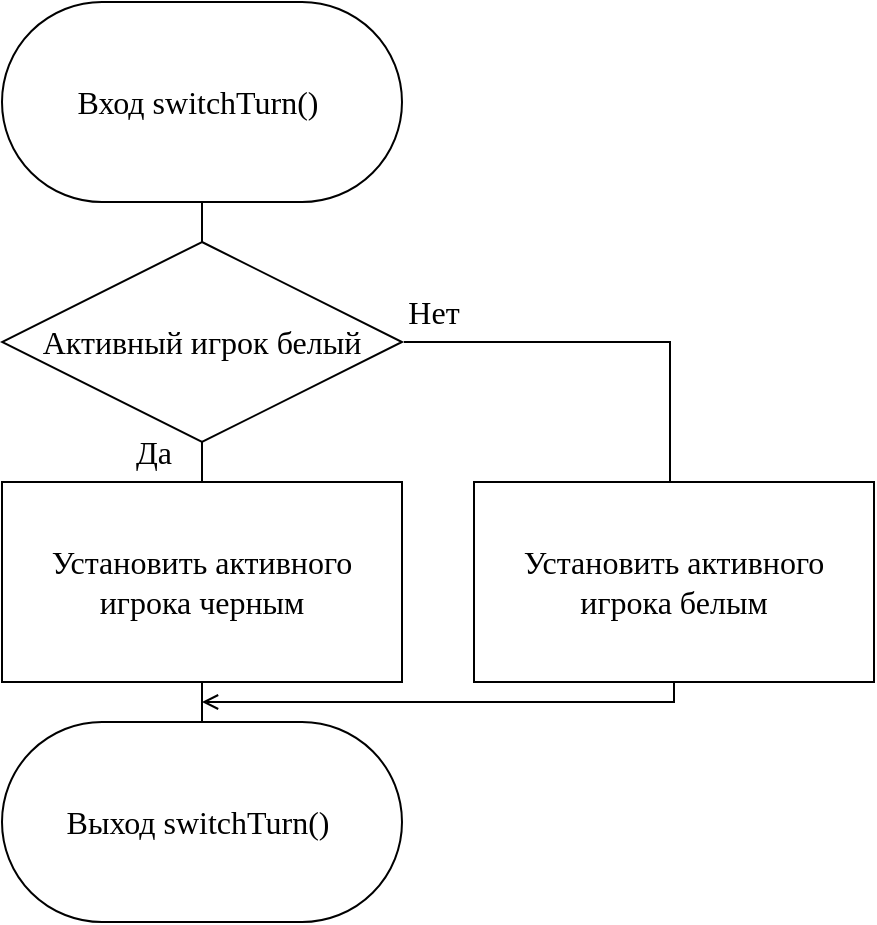 <mxfile version="25.0.2">
  <diagram name="Страница 1" id="LXEKsg3gmIdK38urKFfV">
    <mxGraphModel dx="1434" dy="844" grid="1" gridSize="10" guides="1" tooltips="1" connect="1" arrows="1" fold="1" page="1" pageScale="1" pageWidth="827" pageHeight="1169" math="0" shadow="0">
      <root>
        <mxCell id="0" />
        <mxCell id="1" parent="0" />
        <mxCell id="hPg9xl0dATdkV_yRJ5km-3" style="edgeStyle=orthogonalEdgeStyle;rounded=0;orthogonalLoop=1;jettySize=auto;html=1;exitX=0.5;exitY=1;exitDx=0;exitDy=0;endArrow=none;endFill=0;" parent="1" source="0cwe3M5tGcR-USpYgtYH-3" edge="1">
          <mxGeometry relative="1" as="geometry">
            <mxPoint x="414" y="160" as="targetPoint" />
          </mxGeometry>
        </mxCell>
        <mxCell id="0cwe3M5tGcR-USpYgtYH-3" value="&lt;font face=&quot;Times New Roman&quot; style=&quot;font-size: 16px;&quot;&gt;Вход switchTurn()&amp;nbsp;&lt;/font&gt;" style="rounded=1;whiteSpace=wrap;html=1;arcSize=50;" parent="1" vertex="1">
          <mxGeometry x="314" y="40" width="200" height="100" as="geometry" />
        </mxCell>
        <mxCell id="r1ErWBez4qwmYsoP79tM-3" style="edgeStyle=orthogonalEdgeStyle;rounded=0;orthogonalLoop=1;jettySize=auto;html=1;exitX=0.5;exitY=1;exitDx=0;exitDy=0;entryX=0.5;entryY=0;entryDx=0;entryDy=0;endArrow=none;endFill=0;" parent="1" edge="1">
          <mxGeometry relative="1" as="geometry">
            <mxPoint x="414" y="260" as="sourcePoint" />
            <mxPoint x="414" y="280" as="targetPoint" />
          </mxGeometry>
        </mxCell>
        <mxCell id="r1ErWBez4qwmYsoP79tM-7" value="&lt;font style=&quot;font-size: 16px;&quot; face=&quot;Times New Roman&quot;&gt;Нет&lt;/font&gt;" style="text;html=1;strokeColor=none;fillColor=none;align=center;verticalAlign=middle;whiteSpace=wrap;rounded=0;" parent="1" vertex="1">
          <mxGeometry x="500" y="180" width="60" height="30" as="geometry" />
        </mxCell>
        <mxCell id="r1ErWBez4qwmYsoP79tM-10" value="&lt;span style=&quot;font-family: &amp;quot;Times New Roman&amp;quot;; font-size: 16px;&quot;&gt;Выход switchTurn()&amp;nbsp;&lt;/span&gt;" style="rounded=1;whiteSpace=wrap;html=1;arcSize=50;" parent="1" vertex="1">
          <mxGeometry x="314" y="400" width="200" height="100" as="geometry" />
        </mxCell>
        <mxCell id="o3aAaHE4UEjejJX1SlIU-1" value="&lt;font face=&quot;Times New Roman&quot;&gt;&lt;span style=&quot;font-size: 16px;&quot;&gt;Активный игрок белый&lt;/span&gt;&lt;/font&gt;" style="rhombus;whiteSpace=wrap;html=1;" parent="1" vertex="1">
          <mxGeometry x="314" y="160" width="200" height="100" as="geometry" />
        </mxCell>
        <mxCell id="o3aAaHE4UEjejJX1SlIU-2" value="&lt;font style=&quot;font-size: 16px;&quot; face=&quot;Times New Roman&quot;&gt;Да&lt;/font&gt;" style="text;html=1;strokeColor=none;fillColor=none;align=center;verticalAlign=middle;whiteSpace=wrap;rounded=0;" parent="1" vertex="1">
          <mxGeometry x="360" y="250" width="60" height="30" as="geometry" />
        </mxCell>
        <mxCell id="o3aAaHE4UEjejJX1SlIU-6" style="edgeStyle=orthogonalEdgeStyle;rounded=0;orthogonalLoop=1;jettySize=auto;html=1;exitX=0.25;exitY=1;exitDx=0;exitDy=0;endArrow=none;endFill=0;" parent="1" source="r1ErWBez4qwmYsoP79tM-7" edge="1">
          <mxGeometry relative="1" as="geometry">
            <mxPoint x="648" y="280" as="targetPoint" />
            <Array as="points">
              <mxPoint x="648" y="210" />
            </Array>
          </mxGeometry>
        </mxCell>
        <mxCell id="guI0e4pv29Xtum4Vgjl8-28" style="edgeStyle=orthogonalEdgeStyle;rounded=0;orthogonalLoop=1;jettySize=auto;html=1;exitX=0.5;exitY=1;exitDx=0;exitDy=0;entryX=0.5;entryY=0;entryDx=0;entryDy=0;endArrow=none;endFill=0;" edge="1" parent="1" source="guI0e4pv29Xtum4Vgjl8-26" target="r1ErWBez4qwmYsoP79tM-10">
          <mxGeometry relative="1" as="geometry" />
        </mxCell>
        <mxCell id="guI0e4pv29Xtum4Vgjl8-26" value="&lt;font style=&quot;font-size: 16px;&quot;&gt;Установить активного игрока черным&lt;/font&gt;" style="rounded=0;whiteSpace=wrap;html=1;fontSize=14;fontFamily=Times New Roman;" vertex="1" parent="1">
          <mxGeometry x="314" y="280" width="200" height="100" as="geometry" />
        </mxCell>
        <mxCell id="guI0e4pv29Xtum4Vgjl8-29" style="edgeStyle=orthogonalEdgeStyle;rounded=0;orthogonalLoop=1;jettySize=auto;html=1;endArrow=open;endFill=0;exitX=0.5;exitY=1;exitDx=0;exitDy=0;" edge="1" parent="1" source="guI0e4pv29Xtum4Vgjl8-27">
          <mxGeometry relative="1" as="geometry">
            <mxPoint x="414" y="390" as="targetPoint" />
            <mxPoint x="650" y="500" as="sourcePoint" />
            <Array as="points">
              <mxPoint x="650" y="390" />
            </Array>
          </mxGeometry>
        </mxCell>
        <mxCell id="guI0e4pv29Xtum4Vgjl8-27" value="&lt;font style=&quot;font-size: 16px;&quot;&gt;Установить активного игрока белым&lt;/font&gt;" style="rounded=0;whiteSpace=wrap;html=1;fontSize=14;fontFamily=Times New Roman;" vertex="1" parent="1">
          <mxGeometry x="550" y="280" width="200" height="100" as="geometry" />
        </mxCell>
      </root>
    </mxGraphModel>
  </diagram>
</mxfile>
